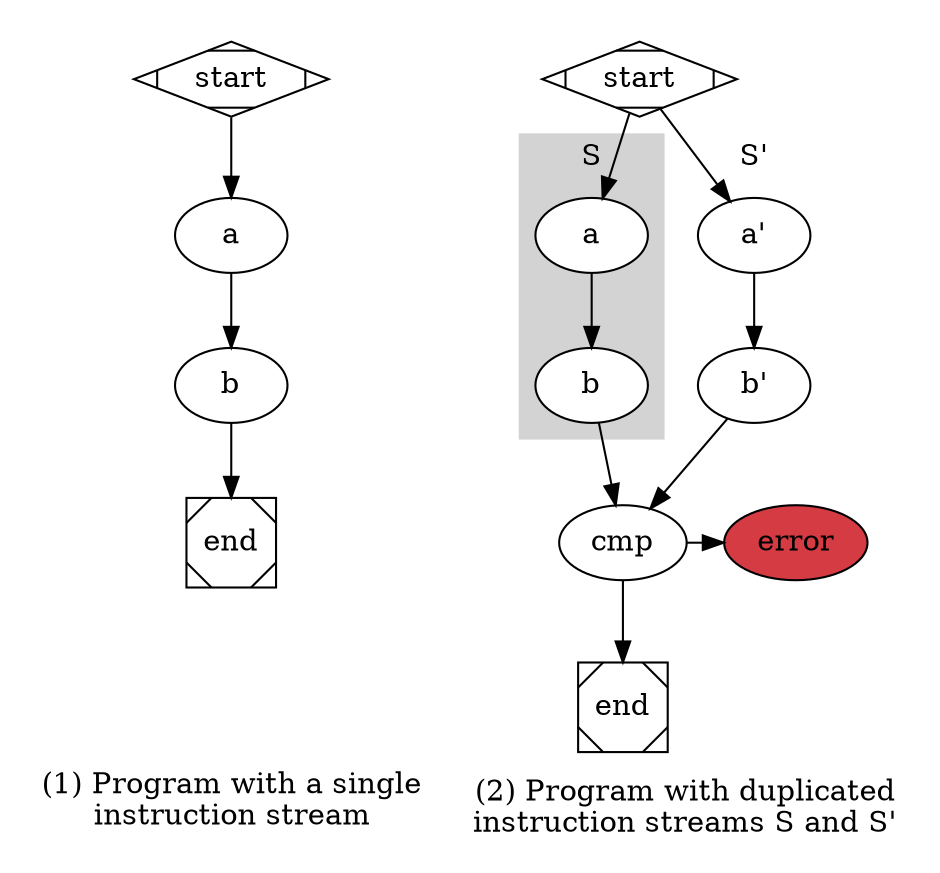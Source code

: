 digraph G {
    subgraph cluster_original {
        label="(1) Program with a single\ninstruction stream";
        style="";
        penwidth=0;
        start2 -> a -> b -> end2;
        labelloc="b";
        start2 [shape=Mdiamond, label="start"];
        end2 [shape=Msquare, label="end"];
        invi [style="invis"];
        end2 -> invi [style="invis"];
    }
    
    subgraph cluster_duplicated {
        label="(2) Program with duplicated\ninstruction streams S and S'";
        a1 [label="a", style=filled,fillcolor=white];
        a2 [label="a'"];
        b1 [label="b", style=filled,fillcolor=white];
        b2 [label="b'"];
        style="";
        labelloc="b";
        penwidth=0;
        
        subgraph cluster_0 {
            style=filled;
            color=lightgrey;
            node [color=white];
            a1 -> b1;
            label = "S";
            labelloc="";
        }
        
        subgraph cluster_1 {
            style=""
            node [style=filled];
            a2 -> b2;
            label = "S'";
            labelloc="";
        }
        start -> a1;
        start -> a2;
        b1 -> cmp;
        b2 -> cmp;
        cmp -> end;
        cmp -> error;
        start [shape=Mdiamond];
        end [shape=Msquare];
        { rank=same; error [style=filled,fillcolor="#CE2029E0"]; cmp; }
    }
  }
